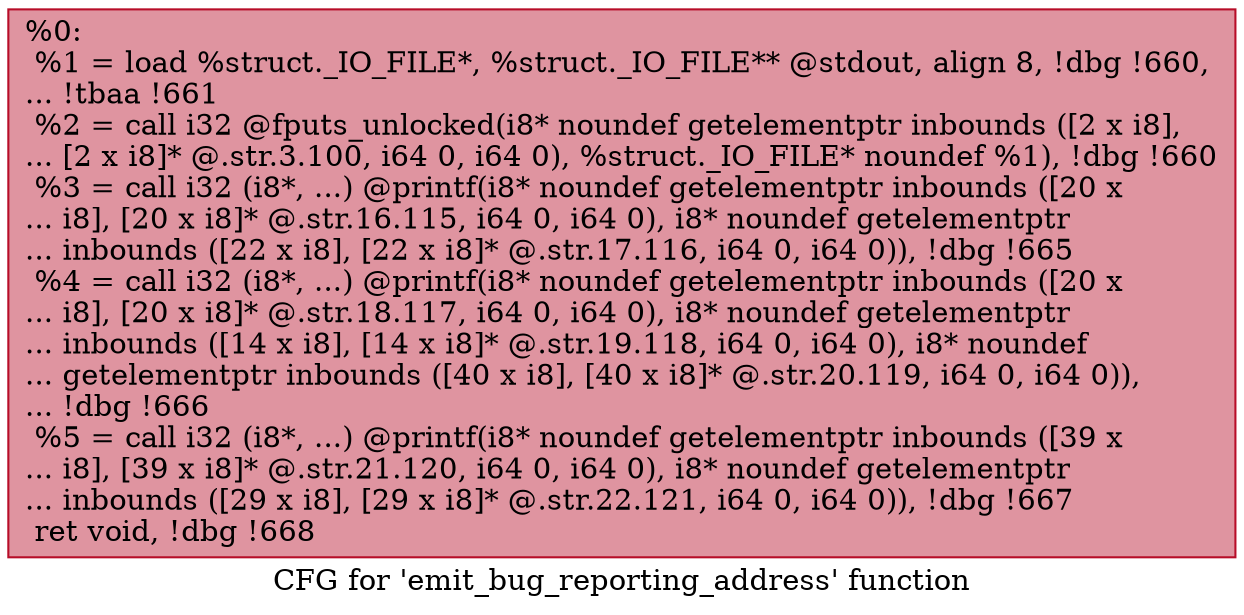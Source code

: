 digraph "CFG for 'emit_bug_reporting_address' function" {
	label="CFG for 'emit_bug_reporting_address' function";

	Node0x1b4db20 [shape=record,color="#b70d28ff", style=filled, fillcolor="#b70d2870",label="{%0:\l  %1 = load %struct._IO_FILE*, %struct._IO_FILE** @stdout, align 8, !dbg !660,\l... !tbaa !661\l  %2 = call i32 @fputs_unlocked(i8* noundef getelementptr inbounds ([2 x i8],\l... [2 x i8]* @.str.3.100, i64 0, i64 0), %struct._IO_FILE* noundef %1), !dbg !660\l  %3 = call i32 (i8*, ...) @printf(i8* noundef getelementptr inbounds ([20 x\l... i8], [20 x i8]* @.str.16.115, i64 0, i64 0), i8* noundef getelementptr\l... inbounds ([22 x i8], [22 x i8]* @.str.17.116, i64 0, i64 0)), !dbg !665\l  %4 = call i32 (i8*, ...) @printf(i8* noundef getelementptr inbounds ([20 x\l... i8], [20 x i8]* @.str.18.117, i64 0, i64 0), i8* noundef getelementptr\l... inbounds ([14 x i8], [14 x i8]* @.str.19.118, i64 0, i64 0), i8* noundef\l... getelementptr inbounds ([40 x i8], [40 x i8]* @.str.20.119, i64 0, i64 0)),\l... !dbg !666\l  %5 = call i32 (i8*, ...) @printf(i8* noundef getelementptr inbounds ([39 x\l... i8], [39 x i8]* @.str.21.120, i64 0, i64 0), i8* noundef getelementptr\l... inbounds ([29 x i8], [29 x i8]* @.str.22.121, i64 0, i64 0)), !dbg !667\l  ret void, !dbg !668\l}"];
}
